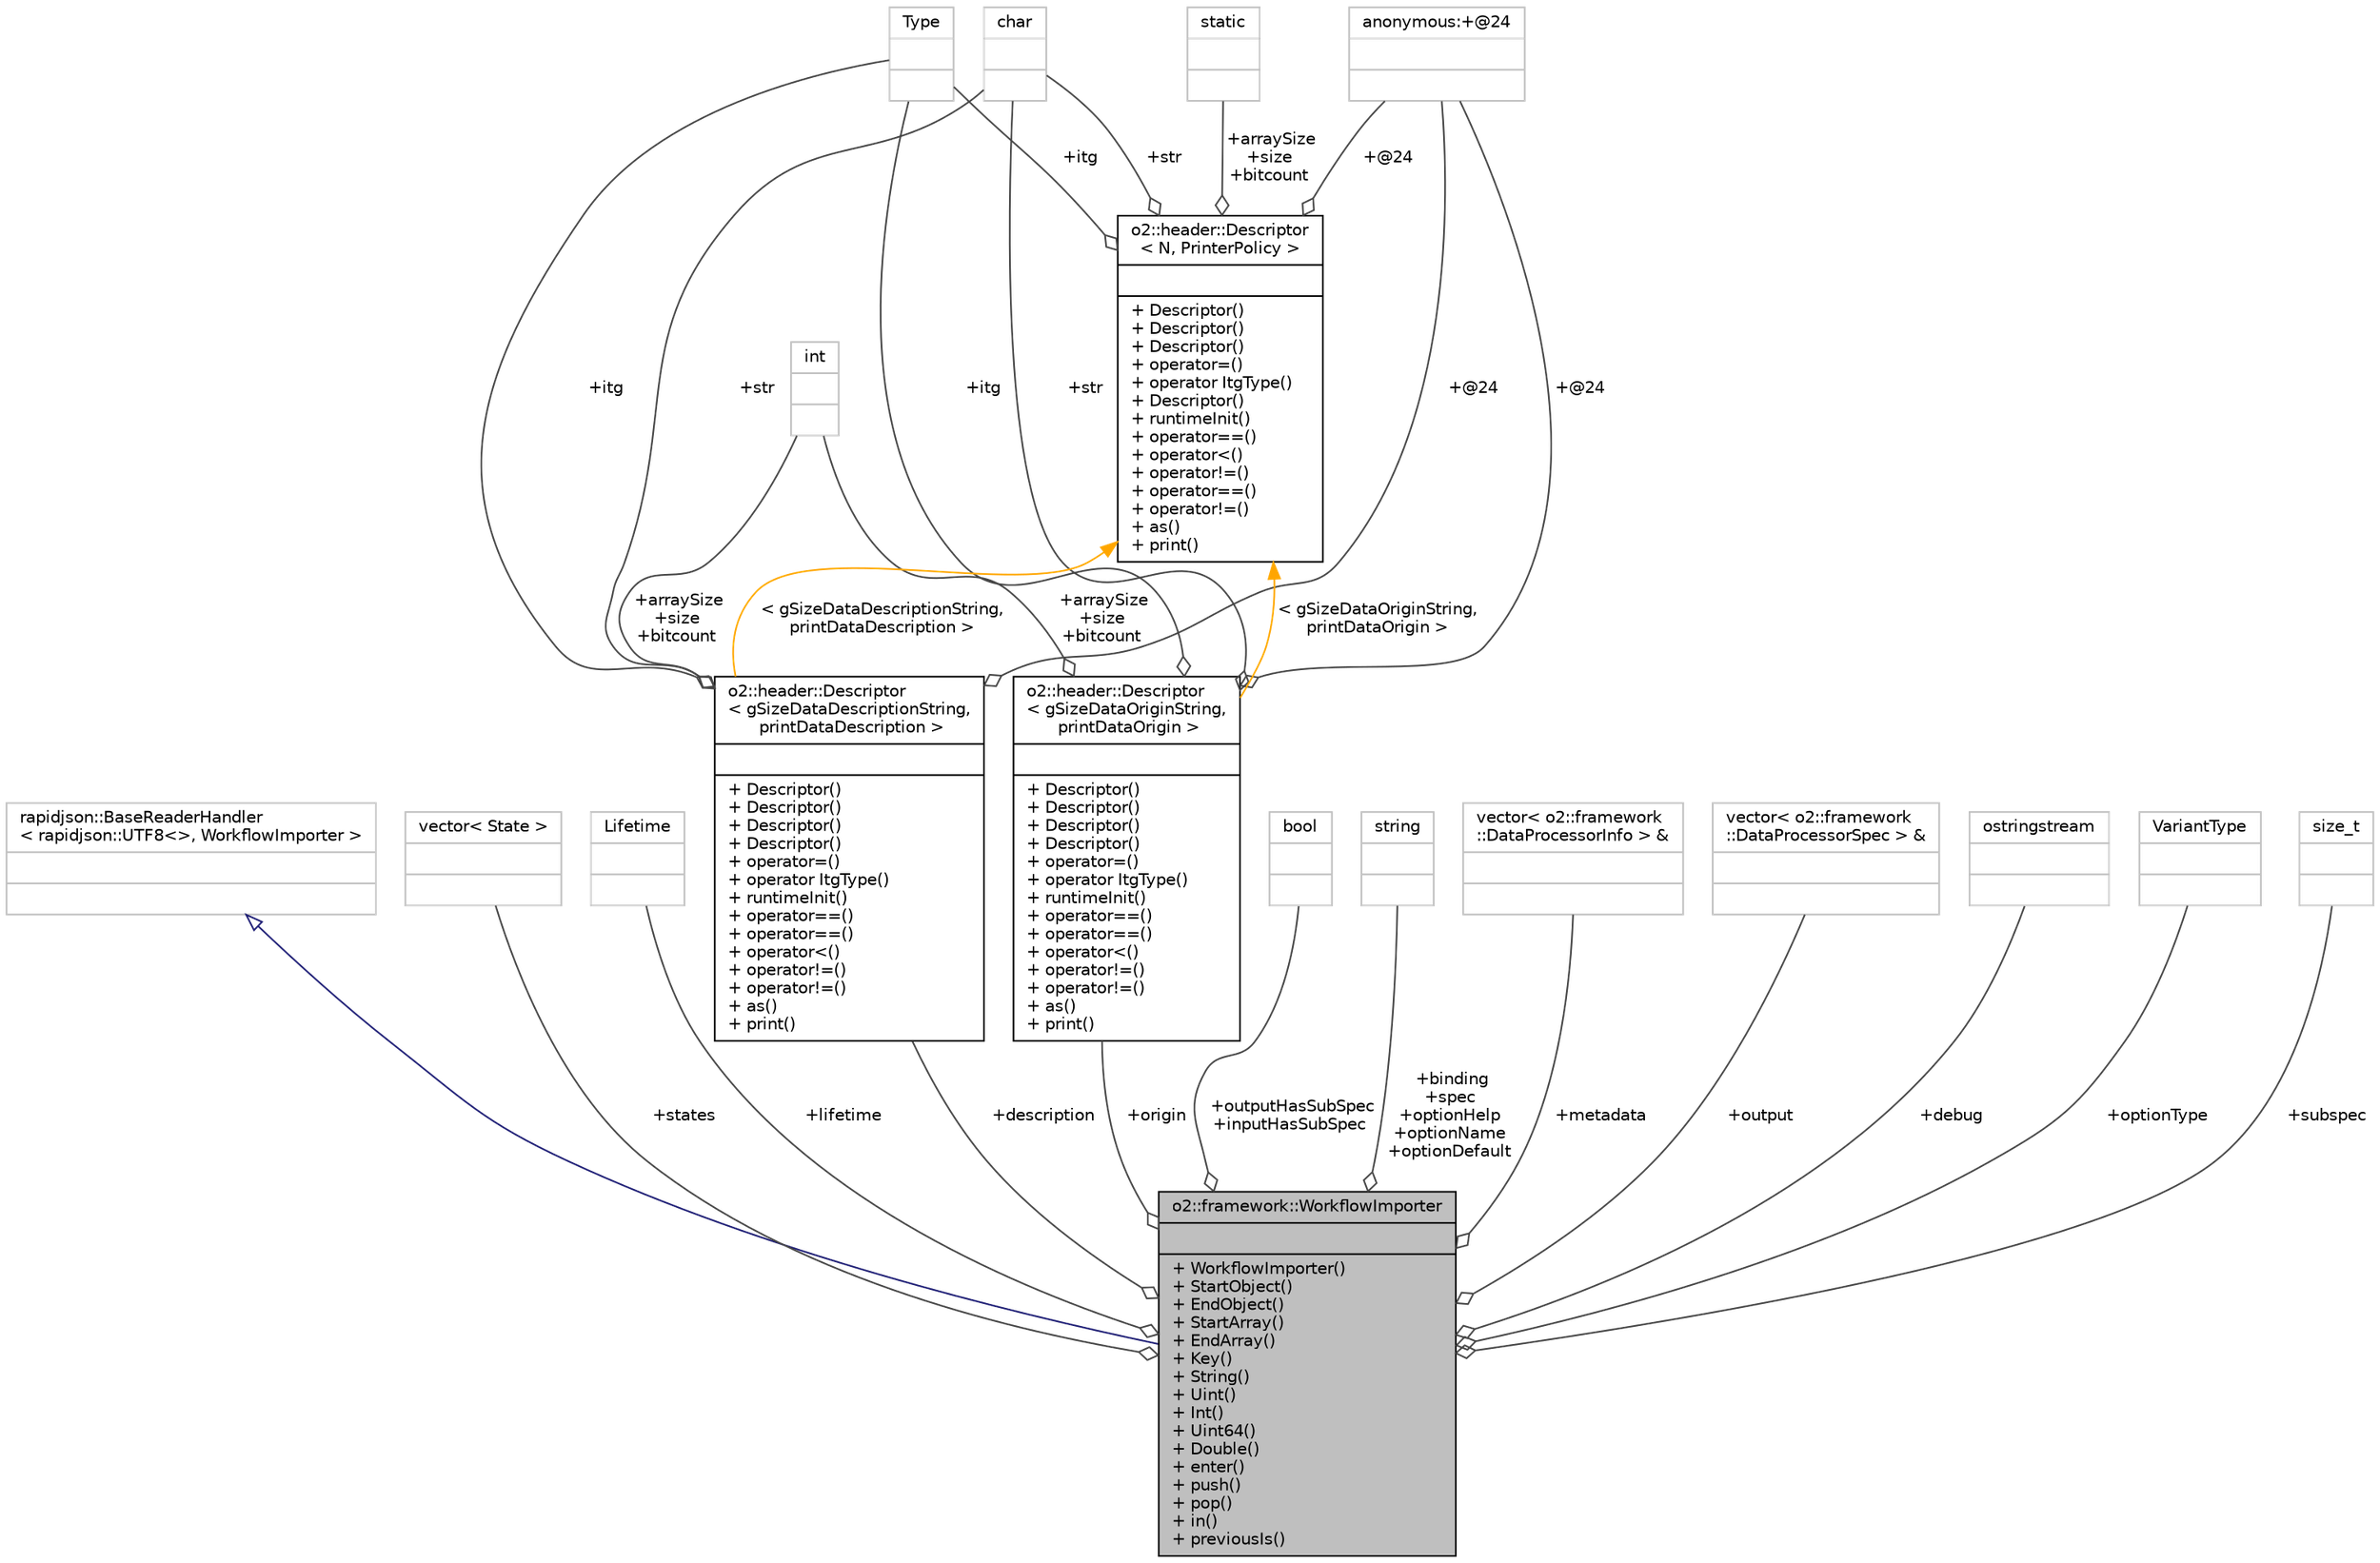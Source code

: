 digraph "o2::framework::WorkflowImporter"
{
 // INTERACTIVE_SVG=YES
  bgcolor="transparent";
  edge [fontname="Helvetica",fontsize="10",labelfontname="Helvetica",labelfontsize="10"];
  node [fontname="Helvetica",fontsize="10",shape=record];
  Node1 [label="{o2::framework::WorkflowImporter\n||+ WorkflowImporter()\l+ StartObject()\l+ EndObject()\l+ StartArray()\l+ EndArray()\l+ Key()\l+ String()\l+ Uint()\l+ Int()\l+ Uint64()\l+ Double()\l+ enter()\l+ push()\l+ pop()\l+ in()\l+ previousIs()\l}",height=0.2,width=0.4,color="black", fillcolor="grey75", style="filled", fontcolor="black"];
  Node2 -> Node1 [dir="back",color="midnightblue",fontsize="10",style="solid",arrowtail="onormal",fontname="Helvetica"];
  Node2 [label="{rapidjson::BaseReaderHandler\l\< rapidjson::UTF8\<\>, WorkflowImporter \>\n||}",height=0.2,width=0.4,color="grey75"];
  Node3 -> Node1 [color="grey25",fontsize="10",style="solid",label=" +states" ,arrowhead="odiamond",fontname="Helvetica"];
  Node3 [label="{vector\< State \>\n||}",height=0.2,width=0.4,color="grey75"];
  Node4 -> Node1 [color="grey25",fontsize="10",style="solid",label=" +lifetime" ,arrowhead="odiamond",fontname="Helvetica"];
  Node4 [label="{Lifetime\n||}",height=0.2,width=0.4,color="grey75"];
  Node5 -> Node1 [color="grey25",fontsize="10",style="solid",label=" +origin" ,arrowhead="odiamond",fontname="Helvetica"];
  Node5 [label="{o2::header::Descriptor\l\< gSizeDataOriginString,\l printDataOrigin \>\n||+ Descriptor()\l+ Descriptor()\l+ Descriptor()\l+ Descriptor()\l+ operator=()\l+ operator ItgType()\l+ runtimeInit()\l+ operator==()\l+ operator==()\l+ operator\<()\l+ operator!=()\l+ operator!=()\l+ as()\l+ print()\l}",height=0.2,width=0.4,color="black",URL="$d9/db3/structo2_1_1header_1_1Descriptor.html"];
  Node6 -> Node5 [color="grey25",fontsize="10",style="solid",label=" +itg" ,arrowhead="odiamond",fontname="Helvetica"];
  Node6 [label="{Type\n||}",height=0.2,width=0.4,color="grey75"];
  Node7 -> Node5 [color="grey25",fontsize="10",style="solid",label=" +str" ,arrowhead="odiamond",fontname="Helvetica"];
  Node7 [label="{char\n||}",height=0.2,width=0.4,color="grey75"];
  Node8 -> Node5 [color="grey25",fontsize="10",style="solid",label=" +arraySize\n+size\n+bitcount" ,arrowhead="odiamond",fontname="Helvetica"];
  Node8 [label="{int\n||}",height=0.2,width=0.4,color="grey75"];
  Node9 -> Node5 [color="grey25",fontsize="10",style="solid",label=" +@24" ,arrowhead="odiamond",fontname="Helvetica"];
  Node9 [label="{anonymous:+@24\n||}",height=0.2,width=0.4,color="grey75"];
  Node10 -> Node5 [dir="back",color="orange",fontsize="10",style="solid",label=" \< gSizeDataOriginString,\l printDataOrigin \>" ,fontname="Helvetica"];
  Node10 [label="{o2::header::Descriptor\l\< N, PrinterPolicy \>\n||+ Descriptor()\l+ Descriptor()\l+ Descriptor()\l+ operator=()\l+ operator ItgType()\l+ Descriptor()\l+ runtimeInit()\l+ operator==()\l+ operator\<()\l+ operator!=()\l+ operator==()\l+ operator!=()\l+ as()\l+ print()\l}",height=0.2,width=0.4,color="black",URL="$d9/db3/structo2_1_1header_1_1Descriptor.html"];
  Node6 -> Node10 [color="grey25",fontsize="10",style="solid",label=" +itg" ,arrowhead="odiamond",fontname="Helvetica"];
  Node7 -> Node10 [color="grey25",fontsize="10",style="solid",label=" +str" ,arrowhead="odiamond",fontname="Helvetica"];
  Node9 -> Node10 [color="grey25",fontsize="10",style="solid",label=" +@24" ,arrowhead="odiamond",fontname="Helvetica"];
  Node11 -> Node10 [color="grey25",fontsize="10",style="solid",label=" +arraySize\n+size\n+bitcount" ,arrowhead="odiamond",fontname="Helvetica"];
  Node11 [label="{static\n||}",height=0.2,width=0.4,color="grey75"];
  Node12 -> Node1 [color="grey25",fontsize="10",style="solid",label=" +description" ,arrowhead="odiamond",fontname="Helvetica"];
  Node12 [label="{o2::header::Descriptor\l\< gSizeDataDescriptionString,\l printDataDescription \>\n||+ Descriptor()\l+ Descriptor()\l+ Descriptor()\l+ Descriptor()\l+ operator=()\l+ operator ItgType()\l+ runtimeInit()\l+ operator==()\l+ operator==()\l+ operator\<()\l+ operator!=()\l+ operator!=()\l+ as()\l+ print()\l}",height=0.2,width=0.4,color="black",URL="$d9/db3/structo2_1_1header_1_1Descriptor.html"];
  Node6 -> Node12 [color="grey25",fontsize="10",style="solid",label=" +itg" ,arrowhead="odiamond",fontname="Helvetica"];
  Node7 -> Node12 [color="grey25",fontsize="10",style="solid",label=" +str" ,arrowhead="odiamond",fontname="Helvetica"];
  Node8 -> Node12 [color="grey25",fontsize="10",style="solid",label=" +arraySize\n+size\n+bitcount" ,arrowhead="odiamond",fontname="Helvetica"];
  Node9 -> Node12 [color="grey25",fontsize="10",style="solid",label=" +@24" ,arrowhead="odiamond",fontname="Helvetica"];
  Node10 -> Node12 [dir="back",color="orange",fontsize="10",style="solid",label=" \< gSizeDataDescriptionString,\l printDataDescription \>" ,fontname="Helvetica"];
  Node13 -> Node1 [color="grey25",fontsize="10",style="solid",label=" +outputHasSubSpec\n+inputHasSubSpec" ,arrowhead="odiamond",fontname="Helvetica"];
  Node13 [label="{bool\n||}",height=0.2,width=0.4,color="grey75"];
  Node14 -> Node1 [color="grey25",fontsize="10",style="solid",label=" +binding\n+spec\n+optionHelp\n+optionName\n+optionDefault" ,arrowhead="odiamond",fontname="Helvetica"];
  Node14 [label="{string\n||}",height=0.2,width=0.4,color="grey75"];
  Node15 -> Node1 [color="grey25",fontsize="10",style="solid",label=" +metadata" ,arrowhead="odiamond",fontname="Helvetica"];
  Node15 [label="{vector\< o2::framework\l::DataProcessorInfo \> &\n||}",height=0.2,width=0.4,color="grey75"];
  Node16 -> Node1 [color="grey25",fontsize="10",style="solid",label=" +output" ,arrowhead="odiamond",fontname="Helvetica"];
  Node16 [label="{vector\< o2::framework\l::DataProcessorSpec \> &\n||}",height=0.2,width=0.4,color="grey75"];
  Node17 -> Node1 [color="grey25",fontsize="10",style="solid",label=" +debug" ,arrowhead="odiamond",fontname="Helvetica"];
  Node17 [label="{ostringstream\n||}",height=0.2,width=0.4,color="grey75"];
  Node18 -> Node1 [color="grey25",fontsize="10",style="solid",label=" +optionType" ,arrowhead="odiamond",fontname="Helvetica"];
  Node18 [label="{VariantType\n||}",height=0.2,width=0.4,color="grey75"];
  Node19 -> Node1 [color="grey25",fontsize="10",style="solid",label=" +subspec" ,arrowhead="odiamond",fontname="Helvetica"];
  Node19 [label="{size_t\n||}",height=0.2,width=0.4,color="grey75"];
}
